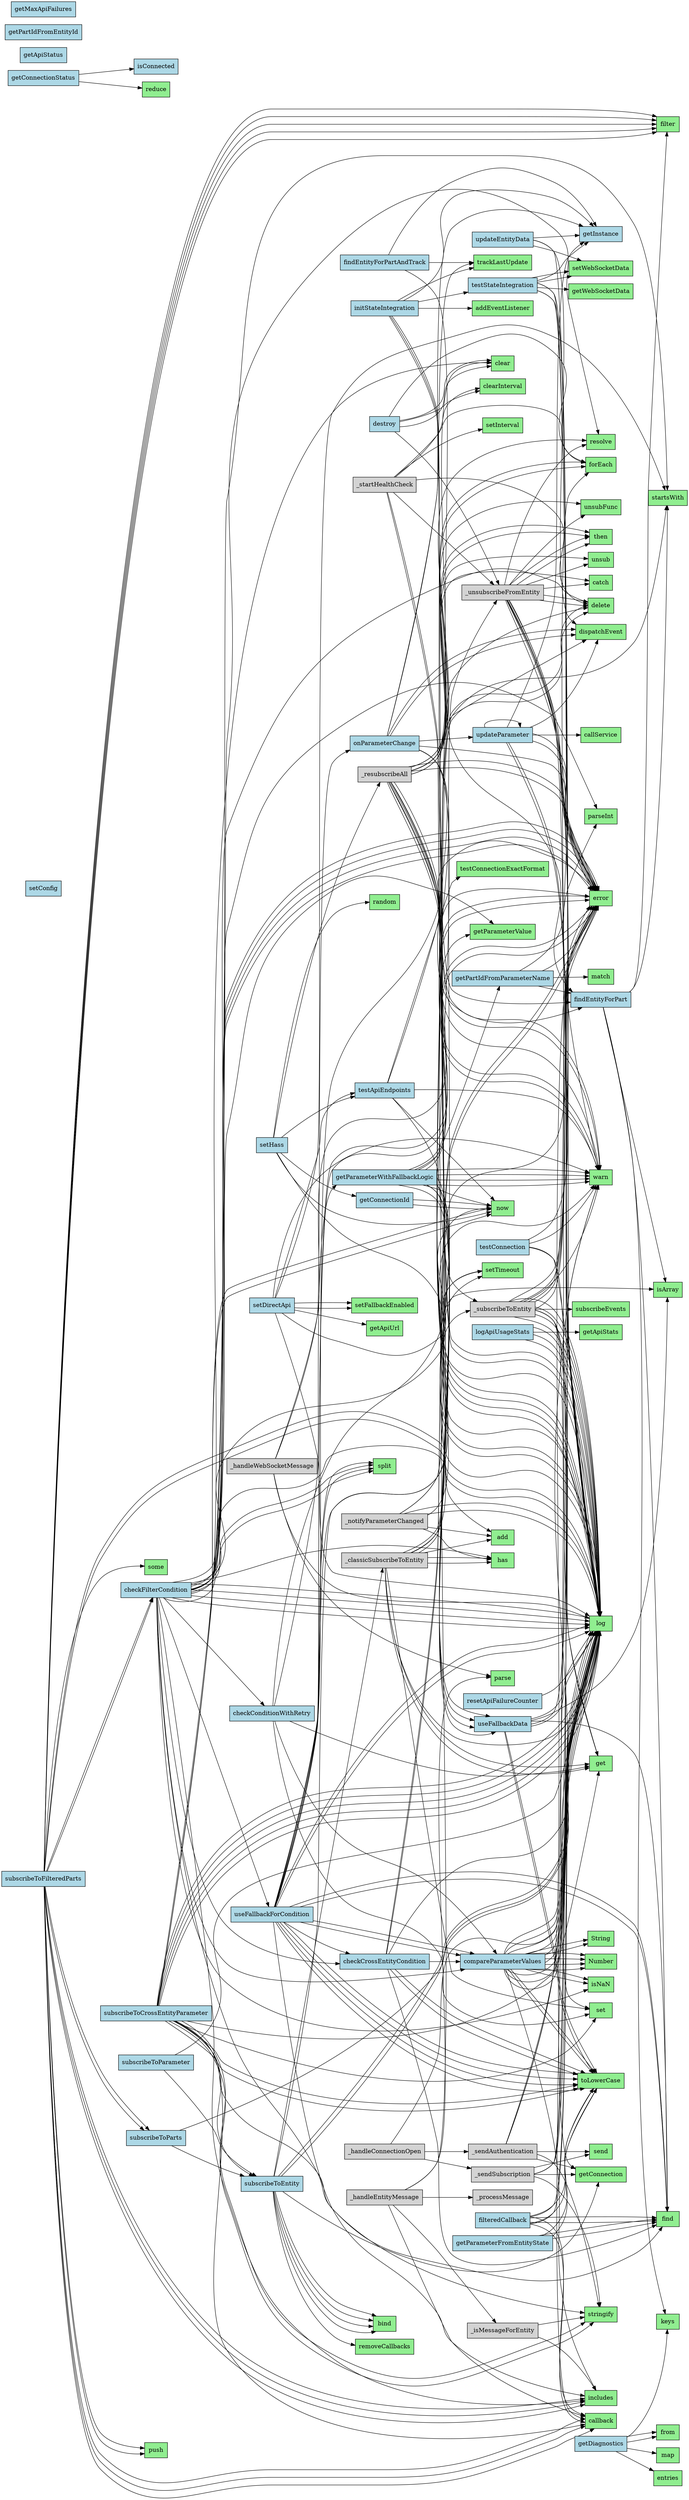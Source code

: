 digraph FileAnalysis {
  rankdir=LR;
  node [shape=box, style=filled, fillcolor=lightblue];

  "getInstance" [fillcolor=lightblue];
  "getConnectionId" [fillcolor=lightblue];
  "setHass" [fillcolor=lightblue];
  "subscribeToEntity" [fillcolor=lightblue];
  "_handleConnectionOpen" [fillcolor=lightgrey];
  "_handleEntityMessage" [fillcolor=lightgrey];
  "setConfig" [fillcolor=lightblue];
  "getConnectionStatus" [fillcolor=lightblue];
  "subscribeToParameter" [fillcolor=lightblue];
  "filteredCallback" [fillcolor=lightblue];
  "subscribeToParts" [fillcolor=lightblue];
  "filteredCallback" [fillcolor=lightblue];
  "_subscribeToEntity" [fillcolor=lightgrey];
  "_unsubscribeFromEntity" [fillcolor=lightgrey];
  "_resubscribeAll" [fillcolor=lightgrey];
  "updateParameter" [fillcolor=lightblue];
  "subscribeToCrossEntityParameter" [fillcolor=lightblue];
  "subscribeToFilteredParts" [fillcolor=lightblue];
  "isConnected" [fillcolor=lightblue];
  "getDiagnostics" [fillcolor=lightblue];
  "_startHealthCheck" [fillcolor=lightgrey];
  "destroy" [fillcolor=lightblue];
  "setDirectApi" [fillcolor=lightblue];
  "testApiEndpoints" [fillcolor=lightblue];
  "checkFilterCondition" [fillcolor=lightblue];
  "checkConditionWithRetry" [fillcolor=lightblue];
  "getParameterWithFallbackLogic" [fillcolor=lightblue];
  "getPartIdFromParameterName" [fillcolor=lightblue];
  "useFallbackData" [fillcolor=lightblue];
  "compareParameterValues" [fillcolor=lightblue];
  "resetApiFailureCounter" [fillcolor=lightblue];
  "getApiStatus" [fillcolor=lightblue];
  "_notifyParameterChanged" [fillcolor=lightgrey];
  "getPartIdFromEntityId" [fillcolor=lightblue];
  "getParameterFromEntityState" [fillcolor=lightblue];
  "logApiUsageStats" [fillcolor=lightblue];
  "findEntityForPart" [fillcolor=lightblue];
  "getMaxApiFailures" [fillcolor=lightblue];
  "checkCrossEntityCondition" [fillcolor=lightblue];
  "useFallbackForCondition" [fillcolor=lightblue];
  "onParameterChange" [fillcolor=lightblue];
  "findEntityForPartAndTrack" [fillcolor=lightblue];
  "_handleWebSocketMessage" [fillcolor=lightgrey];
  "updateEntityData" [fillcolor=lightblue];
  "testStateIntegration" [fillcolor=lightblue];
  "initStateIntegration" [fillcolor=lightblue];
  "testConnection" [fillcolor=lightblue];
  "_classicSubscribeToEntity" [fillcolor=lightgrey];
  "_sendAuthentication" [fillcolor=lightgrey];
  "_sendSubscription" [fillcolor=lightgrey];
  "_isMessageForEntity" [fillcolor=lightgrey];
  "_processMessage" [fillcolor=lightgrey];
  "setHass" -> "getConnectionId";
  "setHass" -> "_resubscribeAll";
  "setHass" -> "testApiEndpoints";
  "subscribeToEntity" -> "_classicSubscribeToEntity";
  "_handleConnectionOpen" -> "_sendAuthentication";
  "_handleConnectionOpen" -> "_sendSubscription";
  "_handleEntityMessage" -> "_isMessageForEntity";
  "_handleEntityMessage" -> "_processMessage";
  "getConnectionStatus" -> "isConnected";
  "subscribeToParameter" -> "subscribeToEntity";
  "subscribeToParts" -> "subscribeToEntity";
  "_resubscribeAll" -> "_subscribeToEntity";
  "updateParameter" -> "getInstance";
  "updateParameter" -> "updateParameter";
  "subscribeToCrossEntityParameter" -> "subscribeToEntity";
  "subscribeToFilteredParts" -> "subscribeToParts";
  "subscribeToFilteredParts" -> "subscribeToParts";
  "subscribeToFilteredParts" -> "checkFilterCondition";
  "subscribeToFilteredParts" -> "checkFilterCondition";
  "_startHealthCheck" -> "_unsubscribeFromEntity";
  "destroy" -> "_unsubscribeFromEntity";
  "setDirectApi" -> "testApiEndpoints";
  "checkFilterCondition" -> "compareParameterValues";
  "checkFilterCondition" -> "useFallbackForCondition";
  "checkFilterCondition" -> "checkCrossEntityCondition";
  "checkFilterCondition" -> "checkConditionWithRetry";
  "checkConditionWithRetry" -> "getParameterWithFallbackLogic";
  "checkConditionWithRetry" -> "compareParameterValues";
  "getParameterWithFallbackLogic" -> "getPartIdFromParameterName";
  "getParameterWithFallbackLogic" -> "useFallbackData";
  "getParameterWithFallbackLogic" -> "useFallbackData";
  "getParameterWithFallbackLogic" -> "useFallbackData";
  "getParameterWithFallbackLogic" -> "useFallbackData";
  "getPartIdFromParameterName" -> "findEntityForPart";
  "checkCrossEntityCondition" -> "compareParameterValues";
  "useFallbackForCondition" -> "compareParameterValues";
  "useFallbackForCondition" -> "checkCrossEntityCondition";
  "useFallbackForCondition" -> "compareParameterValues";
  "onParameterChange" -> "getInstance";
  "onParameterChange" -> "findEntityForPart";
  "onParameterChange" -> "updateParameter";
  "findEntityForPartAndTrack" -> "findEntityForPart";
  "findEntityForPartAndTrack" -> "getInstance";
  "_handleWebSocketMessage" -> "onParameterChange";
  "updateEntityData" -> "getInstance";
  "testStateIntegration" -> "getInstance";
  "initStateIntegration" -> "testStateIntegration";
  "initStateIntegration" -> "findEntityForPart";
  "initStateIntegration" -> "getInstance";
  "_classicSubscribeToEntity" -> "_subscribeToEntity";
  "_classicSubscribeToEntity" -> "_unsubscribeFromEntity";
  "now" [fillcolor=lightgreen];
  "log" [fillcolor=lightgreen];
  "random" [fillcolor=lightgreen];
  "getConnection" [fillcolor=lightgreen];
  "bind" [fillcolor=lightgreen];
  "removeCallbacks" [fillcolor=lightgreen];
  "warn" [fillcolor=lightgreen];
  "parse" [fillcolor=lightgreen];
  "callback" [fillcolor=lightgreen];
  "error" [fillcolor=lightgreen];
  "reduce" [fillcolor=lightgreen];
  "find" [fillcolor=lightgreen];
  "toLowerCase" [fillcolor=lightgreen];
  "subscribeEvents" [fillcolor=lightgreen];
  "get" [fillcolor=lightgreen];
  "forEach" [fillcolor=lightgreen];
  "set" [fillcolor=lightgreen];
  "then" [fillcolor=lightgreen];
  "resolve" [fillcolor=lightgreen];
  "unsub" [fillcolor=lightgreen];
  "catch" [fillcolor=lightgreen];
  "unsubFunc" [fillcolor=lightgreen];
  "delete" [fillcolor=lightgreen];
  "clear" [fillcolor=lightgreen];
  "callService" [fillcolor=lightgreen];
  "dispatchEvent" [fillcolor=lightgreen];
  "stringify" [fillcolor=lightgreen];
  "some" [fillcolor=lightgreen];
  "includes" [fillcolor=lightgreen];
  "filter" [fillcolor=lightgreen];
  "push" [fillcolor=lightgreen];
  "from" [fillcolor=lightgreen];
  "keys" [fillcolor=lightgreen];
  "map" [fillcolor=lightgreen];
  "entries" [fillcolor=lightgreen];
  "clearInterval" [fillcolor=lightgreen];
  "setInterval" [fillcolor=lightgreen];
  "startsWith" [fillcolor=lightgreen];
  "getApiUrl" [fillcolor=lightgreen];
  "setFallbackEnabled" [fillcolor=lightgreen];
  "setTimeout" [fillcolor=lightgreen];
  "testConnectionExactFormat" [fillcolor=lightgreen];
  "has" [fillcolor=lightgreen];
  "add" [fillcolor=lightgreen];
  "split" [fillcolor=lightgreen];
  "parseInt" [fillcolor=lightgreen];
  "isNaN" [fillcolor=lightgreen];
  "getParameterValue" [fillcolor=lightgreen];
  "match" [fillcolor=lightgreen];
  "isArray" [fillcolor=lightgreen];
  "String" [fillcolor=lightgreen];
  "Number" [fillcolor=lightgreen];
  "getApiStats" [fillcolor=lightgreen];
  "trackLastUpdate" [fillcolor=lightgreen];
  "setWebSocketData" [fillcolor=lightgreen];
  "getWebSocketData" [fillcolor=lightgreen];
  "addEventListener" [fillcolor=lightgreen];
  "send" [fillcolor=lightgreen];
  "getConnectionId" -> "now";
  "getConnectionId" -> "now";
  "setHass" -> "now";
  "setHass" -> "log";
  "setHass" -> "random";
  "subscribeToEntity" -> "log";
  "subscribeToEntity" -> "getConnection";
  "subscribeToEntity" -> "bind";
  "subscribeToEntity" -> "bind";
  "subscribeToEntity" -> "log";
  "subscribeToEntity" -> "removeCallbacks";
  "subscribeToEntity" -> "bind";
  "subscribeToEntity" -> "bind";
  "subscribeToEntity" -> "warn";
  "_handleConnectionOpen" -> "log";
  "_handleEntityMessage" -> "parse";
  "_handleEntityMessage" -> "callback";
  "_handleEntityMessage" -> "error";
  "getConnectionStatus" -> "reduce";
  "subscribeToParameter" -> "log";
  "filteredCallback" -> "find";
  "filteredCallback" -> "find";
  "filteredCallback" -> "toLowerCase";
  "filteredCallback" -> "toLowerCase";
  "filteredCallback" -> "log";
  "filteredCallback" -> "callback";
  "subscribeToParts" -> "log";
  "filteredCallback" -> "log";
  "filteredCallback" -> "callback";
  "_subscribeToEntity" -> "warn";
  "_subscribeToEntity" -> "log";
  "_subscribeToEntity" -> "subscribeEvents";
  "_subscribeToEntity" -> "log";
  "_subscribeToEntity" -> "get";
  "_subscribeToEntity" -> "log";
  "_subscribeToEntity" -> "forEach";
  "_subscribeToEntity" -> "callback";
  "_subscribeToEntity" -> "error";
  "_subscribeToEntity" -> "error";
  "_subscribeToEntity" -> "set";
  "_subscribeToEntity" -> "log";
  "_subscribeToEntity" -> "error";
  "_subscribeToEntity" -> "error";
  "_unsubscribeFromEntity" -> "get";
  "_unsubscribeFromEntity" -> "log";
  "_unsubscribeFromEntity" -> "then";
  "_unsubscribeFromEntity" -> "resolve";
  "_unsubscribeFromEntity" -> "unsub";
  "_unsubscribeFromEntity" -> "catch";
  "_unsubscribeFromEntity" -> "then";
  "_unsubscribeFromEntity" -> "unsubFunc";
  "_unsubscribeFromEntity" -> "error";
  "_unsubscribeFromEntity" -> "error";
  "_unsubscribeFromEntity" -> "warn";
  "_unsubscribeFromEntity" -> "delete";
  "_unsubscribeFromEntity" -> "log";
  "_unsubscribeFromEntity" -> "error";
  "_unsubscribeFromEntity" -> "delete";
  "_resubscribeAll" -> "log";
  "_resubscribeAll" -> "forEach";
  "_resubscribeAll" -> "log";
  "_resubscribeAll" -> "then";
  "_resubscribeAll" -> "resolve";
  "_resubscribeAll" -> "unsub";
  "_resubscribeAll" -> "catch";
  "_resubscribeAll" -> "then";
  "_resubscribeAll" -> "unsubFunc";
  "_resubscribeAll" -> "error";
  "_resubscribeAll" -> "error";
  "_resubscribeAll" -> "warn";
  "_resubscribeAll" -> "warn";
  "_resubscribeAll" -> "clear";
  "_resubscribeAll" -> "forEach";
  "_resubscribeAll" -> "log";
  "_resubscribeAll" -> "log";
  "updateParameter" -> "error";
  "updateParameter" -> "log";
  "updateParameter" -> "callService";
  "updateParameter" -> "log";
  "updateParameter" -> "dispatchEvent";
  "updateParameter" -> "error";
  "subscribeToCrossEntityParameter" -> "log";
  "subscribeToCrossEntityParameter" -> "stringify";
  "subscribeToCrossEntityParameter" -> "stringify";
  "subscribeToCrossEntityParameter" -> "log";
  "subscribeToCrossEntityParameter" -> "get";
  "subscribeToCrossEntityParameter" -> "find";
  "subscribeToCrossEntityParameter" -> "toLowerCase";
  "subscribeToCrossEntityParameter" -> "toLowerCase";
  "subscribeToCrossEntityParameter" -> "now";
  "subscribeToCrossEntityParameter" -> "log";
  "subscribeToCrossEntityParameter" -> "set";
  "subscribeToCrossEntityParameter" -> "now";
  "subscribeToCrossEntityParameter" -> "clear";
  "subscribeToCrossEntityParameter" -> "callback";
  "subscribeToCrossEntityParameter" -> "log";
  "subscribeToCrossEntityParameter" -> "log";
  "subscribeToFilteredParts" -> "log";
  "subscribeToFilteredParts" -> "callback";
  "subscribeToFilteredParts" -> "some";
  "subscribeToFilteredParts" -> "includes";
  "subscribeToFilteredParts" -> "callback";
  "subscribeToFilteredParts" -> "log";
  "subscribeToFilteredParts" -> "filter";
  "subscribeToFilteredParts" -> "filter";
  "subscribeToFilteredParts" -> "push";
  "subscribeToFilteredParts" -> "filter";
  "subscribeToFilteredParts" -> "includes";
  "subscribeToFilteredParts" -> "filter";
  "subscribeToFilteredParts" -> "push";
  "subscribeToFilteredParts" -> "filter";
  "subscribeToFilteredParts" -> "includes";
  "subscribeToFilteredParts" -> "callback";
  "getDiagnostics" -> "from";
  "getDiagnostics" -> "keys";
  "getDiagnostics" -> "map";
  "getDiagnostics" -> "from";
  "getDiagnostics" -> "entries";
  "_startHealthCheck" -> "clearInterval";
  "_startHealthCheck" -> "setInterval";
  "_startHealthCheck" -> "warn";
  "_startHealthCheck" -> "forEach";
  "_startHealthCheck" -> "warn";
  "_startHealthCheck" -> "delete";
  "destroy" -> "clearInterval";
  "destroy" -> "forEach";
  "destroy" -> "clear";
  "destroy" -> "clear";
  "setDirectApi" -> "startsWith";
  "setDirectApi" -> "getApiUrl";
  "setDirectApi" -> "setFallbackEnabled";
  "setDirectApi" -> "warn";
  "setDirectApi" -> "setFallbackEnabled";
  "setDirectApi" -> "log";
  "setDirectApi" -> "setTimeout";
  "testApiEndpoints" -> "log";
  "testApiEndpoints" -> "testConnectionExactFormat";
  "testApiEndpoints" -> "warn";
  "testApiEndpoints" -> "now";
  "testApiEndpoints" -> "error";
  "checkFilterCondition" -> "stringify";
  "checkFilterCondition" -> "has";
  "checkFilterCondition" -> "log";
  "checkFilterCondition" -> "resolve";
  "checkFilterCondition" -> "add";
  "checkFilterCondition" -> "startsWith";
  "checkFilterCondition" -> "split";
  "checkFilterCondition" -> "error";
  "checkFilterCondition" -> "parseInt";
  "checkFilterCondition" -> "isNaN";
  "checkFilterCondition" -> "error";
  "checkFilterCondition" -> "log";
  "checkFilterCondition" -> "getParameterValue";
  "checkFilterCondition" -> "log";
  "checkFilterCondition" -> "log";
  "checkFilterCondition" -> "error";
  "checkFilterCondition" -> "includes";
  "checkFilterCondition" -> "split";
  "checkFilterCondition" -> "error";
  "checkFilterCondition" -> "setTimeout";
  "checkFilterCondition" -> "delete";
  "checkConditionWithRetry" -> "get";
  "checkConditionWithRetry" -> "now";
  "checkConditionWithRetry" -> "set";
  "getParameterWithFallbackLogic" -> "now";
  "getParameterWithFallbackLogic" -> "log";
  "getParameterWithFallbackLogic" -> "error";
  "getParameterWithFallbackLogic" -> "getParameterValue";
  "getParameterWithFallbackLogic" -> "log";
  "getParameterWithFallbackLogic" -> "warn";
  "getParameterWithFallbackLogic" -> "warn";
  "getParameterWithFallbackLogic" -> "error";
  "getParameterWithFallbackLogic" -> "warn";
  "getParameterWithFallbackLogic" -> "warn";
  "getPartIdFromParameterName" -> "match";
  "getPartIdFromParameterName" -> "parseInt";
  "getPartIdFromParameterName" -> "error";
  "useFallbackData" -> "log";
  "useFallbackData" -> "isArray";
  "useFallbackData" -> "find";
  "useFallbackData" -> "toLowerCase";
  "useFallbackData" -> "toLowerCase";
  "useFallbackData" -> "log";
  "useFallbackData" -> "error";
  "compareParameterValues" -> "log";
  "compareParameterValues" -> "toLowerCase";
  "compareParameterValues" -> "String";
  "compareParameterValues" -> "toLowerCase";
  "compareParameterValues" -> "String";
  "compareParameterValues" -> "isNaN";
  "compareParameterValues" -> "Number";
  "compareParameterValues" -> "Number";
  "compareParameterValues" -> "isNaN";
  "compareParameterValues" -> "Number";
  "compareParameterValues" -> "Number";
  "compareParameterValues" -> "log";
  "compareParameterValues" -> "log";
  "compareParameterValues" -> "includes";
  "compareParameterValues" -> "log";
  "compareParameterValues" -> "log";
  "compareParameterValues" -> "log";
  "compareParameterValues" -> "log";
  "compareParameterValues" -> "log";
  "compareParameterValues" -> "log";
  "resetApiFailureCounter" -> "log";
  "_notifyParameterChanged" -> "log";
  "_notifyParameterChanged" -> "has";
  "_notifyParameterChanged" -> "log";
  "_notifyParameterChanged" -> "add";
  "_notifyParameterChanged" -> "setTimeout";
  "_notifyParameterChanged" -> "delete";
  "_notifyParameterChanged" -> "dispatchEvent";
  "getParameterFromEntityState" -> "find";
  "getParameterFromEntityState" -> "find";
  "getParameterFromEntityState" -> "toLowerCase";
  "getParameterFromEntityState" -> "toLowerCase";
  "logApiUsageStats" -> "log";
  "logApiUsageStats" -> "getApiStats";
  "logApiUsageStats" -> "log";
  "logApiUsageStats" -> "log";
  "findEntityForPart" -> "filter";
  "findEntityForPart" -> "keys";
  "findEntityForPart" -> "startsWith";
  "findEntityForPart" -> "isArray";
  "findEntityForPart" -> "find";
  "checkCrossEntityCondition" -> "error";
  "checkCrossEntityCondition" -> "find";
  "checkCrossEntityCondition" -> "toLowerCase";
  "checkCrossEntityCondition" -> "toLowerCase";
  "checkCrossEntityCondition" -> "log";
  "checkCrossEntityCondition" -> "error";
  "useFallbackForCondition" -> "log";
  "useFallbackForCondition" -> "startsWith";
  "useFallbackForCondition" -> "split";
  "useFallbackForCondition" -> "error";
  "useFallbackForCondition" -> "isArray";
  "useFallbackForCondition" -> "find";
  "useFallbackForCondition" -> "toLowerCase";
  "useFallbackForCondition" -> "toLowerCase";
  "useFallbackForCondition" -> "log";
  "useFallbackForCondition" -> "includes";
  "useFallbackForCondition" -> "split";
  "useFallbackForCondition" -> "find";
  "useFallbackForCondition" -> "toLowerCase";
  "useFallbackForCondition" -> "toLowerCase";
  "useFallbackForCondition" -> "error";
  "onParameterChange" -> "trackLastUpdate";
  "onParameterChange" -> "log";
  "onParameterChange" -> "dispatchEvent";
  "onParameterChange" -> "dispatchEvent";
  "onParameterChange" -> "warn";
  "onParameterChange" -> "error";
  "findEntityForPartAndTrack" -> "trackLastUpdate";
  "_handleWebSocketMessage" -> "parse";
  "_handleWebSocketMessage" -> "log";
  "_handleWebSocketMessage" -> "error";
  "updateEntityData" -> "setWebSocketData";
  "updateEntityData" -> "log";
  "updateEntityData" -> "dispatchEvent";
  "testStateIntegration" -> "log";
  "testStateIntegration" -> "setWebSocketData";
  "testStateIntegration" -> "getWebSocketData";
  "testStateIntegration" -> "log";
  "testStateIntegration" -> "error";
  "testStateIntegration" -> "setWebSocketData";
  "testStateIntegration" -> "error";
  "initStateIntegration" -> "log";
  "initStateIntegration" -> "addEventListener";
  "initStateIntegration" -> "trackLastUpdate";
  "initStateIntegration" -> "log";
  "testConnection" -> "warn";
  "testConnection" -> "getConnection";
  "testConnection" -> "log";
  "testConnection" -> "error";
  "_classicSubscribeToEntity" -> "has";
  "_classicSubscribeToEntity" -> "set";
  "_classicSubscribeToEntity" -> "add";
  "_classicSubscribeToEntity" -> "get";
  "_classicSubscribeToEntity" -> "has";
  "_classicSubscribeToEntity" -> "log";
  "_classicSubscribeToEntity" -> "get";
  "_classicSubscribeToEntity" -> "delete";
  "_classicSubscribeToEntity" -> "delete";
  "_sendAuthentication" -> "warn";
  "_sendAuthentication" -> "getConnection";
  "_sendAuthentication" -> "send";
  "_sendAuthentication" -> "stringify";
  "_sendAuthentication" -> "log";
  "_sendAuthentication" -> "error";
  "_sendSubscription" -> "warn";
  "_sendSubscription" -> "getConnection";
  "_sendSubscription" -> "send";
  "_sendSubscription" -> "stringify";
  "_sendSubscription" -> "log";
  "_sendSubscription" -> "error";
  "_isMessageForEntity" -> "includes";
  "_isMessageForEntity" -> "stringify";
}
